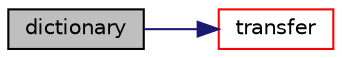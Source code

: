 digraph "dictionary"
{
  bgcolor="transparent";
  edge [fontname="Helvetica",fontsize="10",labelfontname="Helvetica",labelfontsize="10"];
  node [fontname="Helvetica",fontsize="10",shape=record];
  rankdir="LR";
  Node1 [label="dictionary",height=0.2,width=0.4,color="black", fillcolor="grey75", style="filled", fontcolor="black"];
  Node1 -> Node2 [color="midnightblue",fontsize="10",style="solid",fontname="Helvetica"];
  Node2 [label="transfer",height=0.2,width=0.4,color="red",URL="$a00526.html#a5956818c825a1a2608dc4d63b4a9129e",tooltip="Transfer the contents of the argument and annul the argument. "];
}
